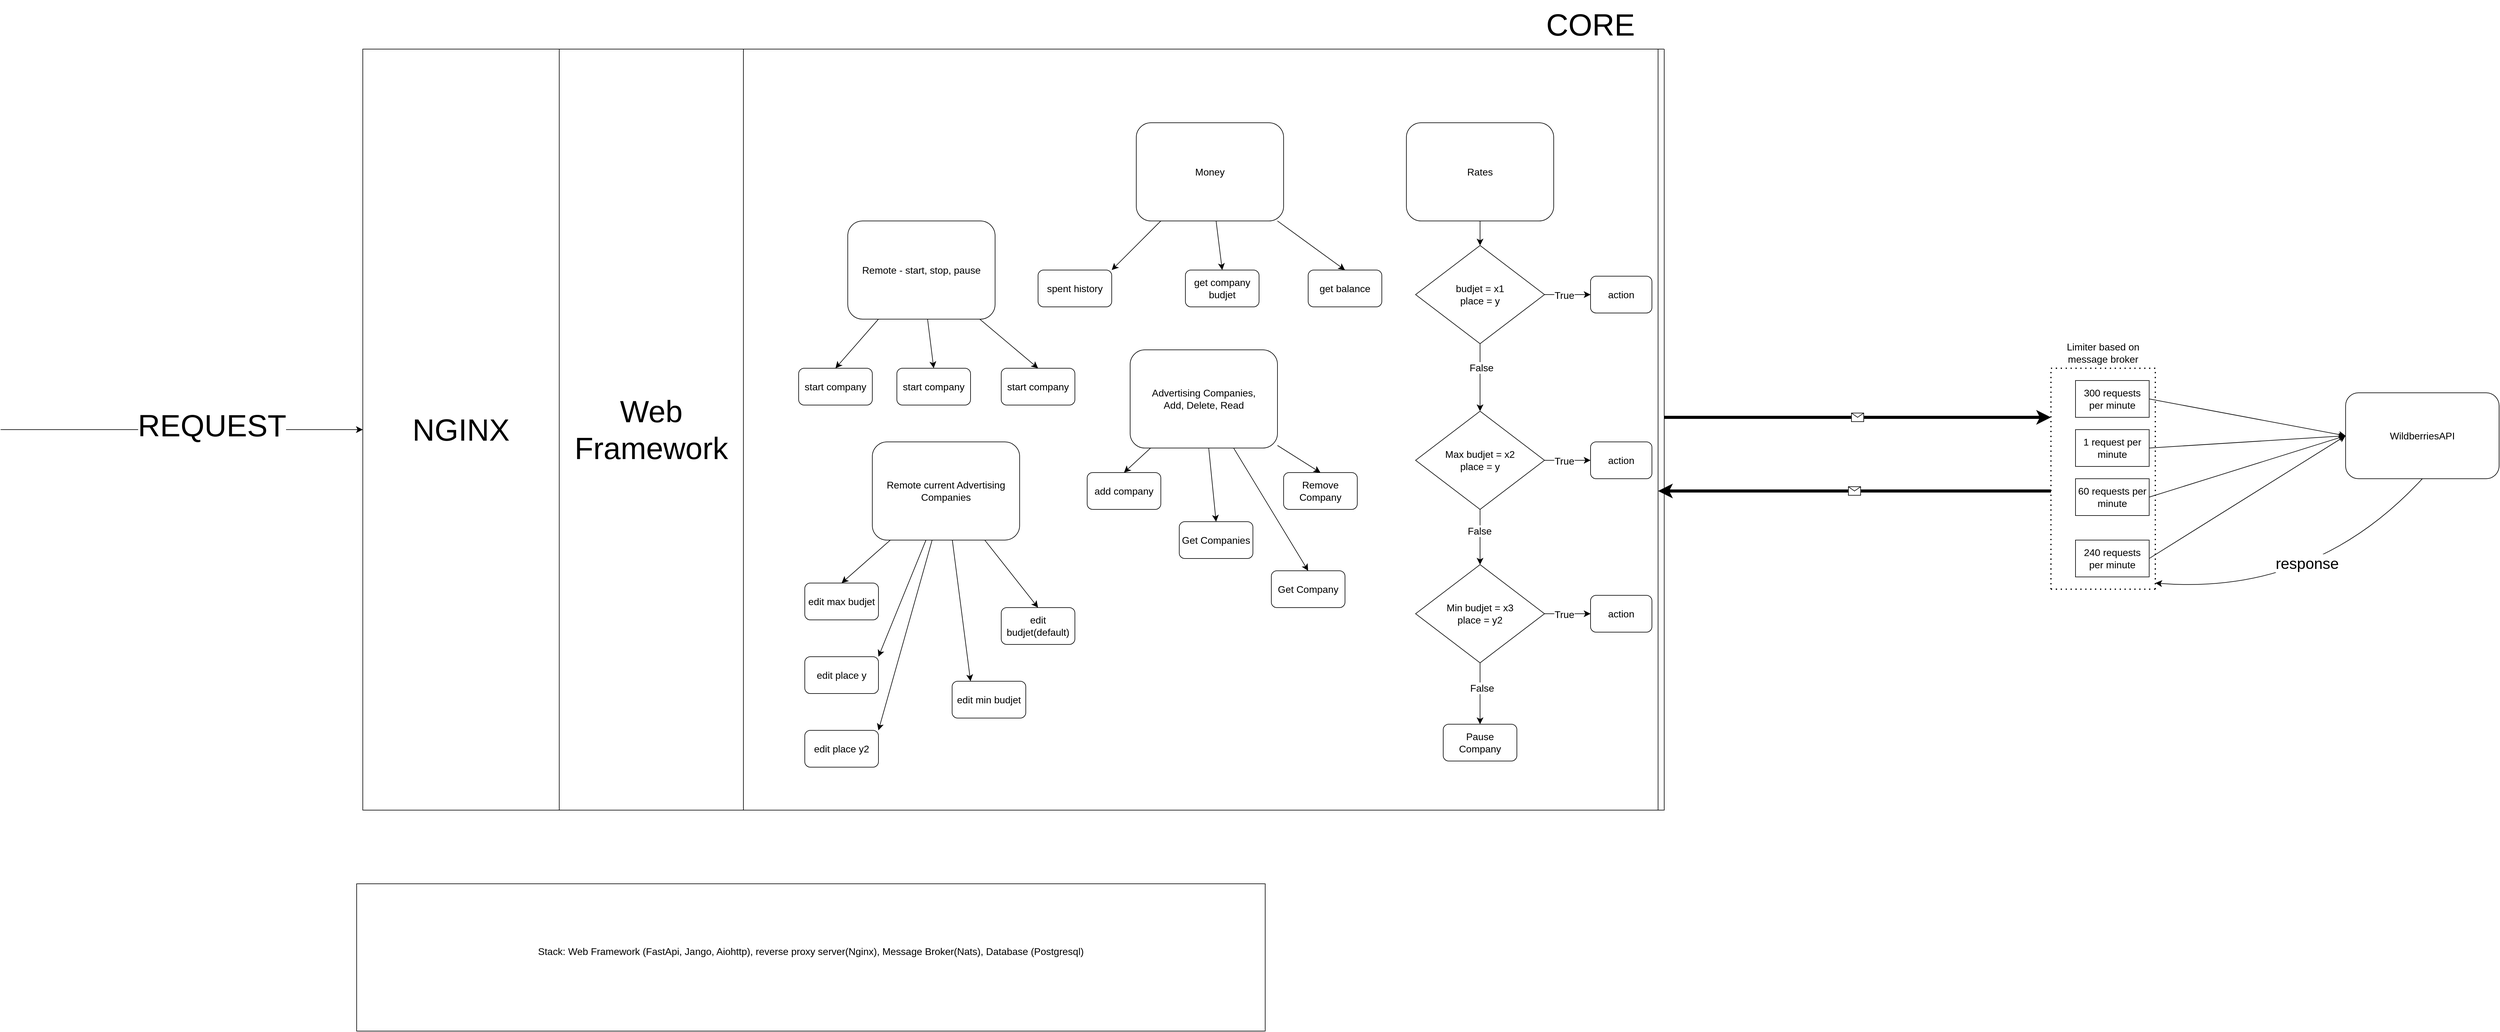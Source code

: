 <mxfile version="22.0.8" type="github">
  <diagram name="Страница — 1" id="iXpD3V6JB6Ld70vyuxYm">
    <mxGraphModel dx="5093" dy="1891" grid="1" gridSize="10" guides="1" tooltips="1" connect="1" arrows="1" fold="1" page="0" pageScale="1" pageWidth="827" pageHeight="1169" math="0" shadow="0">
      <root>
        <mxCell id="0" />
        <mxCell id="1" parent="0" />
        <mxCell id="WzQApt9gsSdg_tN_DDiw-106" style="edgeStyle=none;curved=1;rounded=0;orthogonalLoop=1;jettySize=auto;html=1;fontSize=12;startSize=8;endSize=8;exitX=0.5;exitY=1;exitDx=0;exitDy=0;" edge="1" parent="1" source="WzQApt9gsSdg_tN_DDiw-2">
          <mxGeometry relative="1" as="geometry">
            <mxPoint x="370" y="390" as="targetPoint" />
            <Array as="points">
              <mxPoint x="630" y="410" />
            </Array>
          </mxGeometry>
        </mxCell>
        <mxCell id="WzQApt9gsSdg_tN_DDiw-107" value="&lt;font style=&quot;font-size: 25px;&quot;&gt;response&lt;/font&gt;" style="edgeLabel;html=1;align=center;verticalAlign=middle;resizable=0;points=[];fontSize=16;" vertex="1" connectable="0" parent="WzQApt9gsSdg_tN_DDiw-106">
          <mxGeometry x="-0.119" y="-46" relative="1" as="geometry">
            <mxPoint as="offset" />
          </mxGeometry>
        </mxCell>
        <mxCell id="WzQApt9gsSdg_tN_DDiw-2" value="WildberriesAPI" style="rounded=1;whiteSpace=wrap;html=1;fontSize=16;" vertex="1" parent="1">
          <mxGeometry x="680" y="80" width="250" height="140" as="geometry" />
        </mxCell>
        <mxCell id="WzQApt9gsSdg_tN_DDiw-58" style="edgeStyle=none;curved=1;rounded=0;orthogonalLoop=1;jettySize=auto;html=1;entryX=0.5;entryY=0;entryDx=0;entryDy=0;fontSize=12;startSize=8;endSize=8;" edge="1" parent="1" source="WzQApt9gsSdg_tN_DDiw-3" target="WzQApt9gsSdg_tN_DDiw-57">
          <mxGeometry relative="1" as="geometry" />
        </mxCell>
        <mxCell id="WzQApt9gsSdg_tN_DDiw-60" style="edgeStyle=none;curved=1;rounded=0;orthogonalLoop=1;jettySize=auto;html=1;entryX=0.5;entryY=0;entryDx=0;entryDy=0;fontSize=12;startSize=8;endSize=8;" edge="1" parent="1" source="WzQApt9gsSdg_tN_DDiw-3" target="WzQApt9gsSdg_tN_DDiw-59">
          <mxGeometry relative="1" as="geometry" />
        </mxCell>
        <mxCell id="WzQApt9gsSdg_tN_DDiw-62" style="edgeStyle=none;curved=1;rounded=0;orthogonalLoop=1;jettySize=auto;html=1;entryX=0.5;entryY=0;entryDx=0;entryDy=0;fontSize=12;startSize=8;endSize=8;" edge="1" parent="1" source="WzQApt9gsSdg_tN_DDiw-3" target="WzQApt9gsSdg_tN_DDiw-61">
          <mxGeometry relative="1" as="geometry" />
        </mxCell>
        <mxCell id="WzQApt9gsSdg_tN_DDiw-64" style="edgeStyle=none;curved=1;rounded=0;orthogonalLoop=1;jettySize=auto;html=1;entryX=0.5;entryY=0;entryDx=0;entryDy=0;fontSize=12;startSize=8;endSize=8;" edge="1" parent="1" source="WzQApt9gsSdg_tN_DDiw-3" target="WzQApt9gsSdg_tN_DDiw-63">
          <mxGeometry relative="1" as="geometry" />
        </mxCell>
        <mxCell id="WzQApt9gsSdg_tN_DDiw-3" value="Advertising Companies,&lt;br&gt;Add, Delete, Read" style="rounded=1;whiteSpace=wrap;html=1;fontSize=16;" vertex="1" parent="1">
          <mxGeometry x="-1300" y="10" width="240" height="160" as="geometry" />
        </mxCell>
        <mxCell id="WzQApt9gsSdg_tN_DDiw-39" style="edgeStyle=none;curved=1;rounded=0;orthogonalLoop=1;jettySize=auto;html=1;entryX=0.5;entryY=0;entryDx=0;entryDy=0;fontSize=12;startSize=8;endSize=8;" edge="1" parent="1" source="WzQApt9gsSdg_tN_DDiw-17" target="WzQApt9gsSdg_tN_DDiw-38">
          <mxGeometry relative="1" as="geometry" />
        </mxCell>
        <mxCell id="WzQApt9gsSdg_tN_DDiw-17" value="Rates" style="rounded=1;whiteSpace=wrap;html=1;fontSize=16;" vertex="1" parent="1">
          <mxGeometry x="-850" y="-360" width="240" height="160" as="geometry" />
        </mxCell>
        <mxCell id="WzQApt9gsSdg_tN_DDiw-80" style="edgeStyle=none;curved=1;rounded=0;orthogonalLoop=1;jettySize=auto;html=1;entryX=0.5;entryY=0;entryDx=0;entryDy=0;fontSize=12;startSize=8;endSize=8;" edge="1" parent="1" source="WzQApt9gsSdg_tN_DDiw-18" target="WzQApt9gsSdg_tN_DDiw-79">
          <mxGeometry relative="1" as="geometry" />
        </mxCell>
        <mxCell id="WzQApt9gsSdg_tN_DDiw-83" style="edgeStyle=none;curved=1;rounded=0;orthogonalLoop=1;jettySize=auto;html=1;entryX=0.5;entryY=0;entryDx=0;entryDy=0;fontSize=12;startSize=8;endSize=8;" edge="1" parent="1" source="WzQApt9gsSdg_tN_DDiw-18" target="WzQApt9gsSdg_tN_DDiw-81">
          <mxGeometry relative="1" as="geometry" />
        </mxCell>
        <mxCell id="WzQApt9gsSdg_tN_DDiw-84" style="edgeStyle=none;curved=1;rounded=0;orthogonalLoop=1;jettySize=auto;html=1;entryX=0.5;entryY=0;entryDx=0;entryDy=0;fontSize=12;startSize=8;endSize=8;" edge="1" parent="1" source="WzQApt9gsSdg_tN_DDiw-18" target="WzQApt9gsSdg_tN_DDiw-82">
          <mxGeometry relative="1" as="geometry" />
        </mxCell>
        <mxCell id="WzQApt9gsSdg_tN_DDiw-18" value="Remote - start, stop, pause" style="rounded=1;whiteSpace=wrap;html=1;fontSize=16;" vertex="1" parent="1">
          <mxGeometry x="-1760" y="-200" width="240" height="160" as="geometry" />
        </mxCell>
        <mxCell id="WzQApt9gsSdg_tN_DDiw-74" style="edgeStyle=none;curved=1;rounded=0;orthogonalLoop=1;jettySize=auto;html=1;entryX=0.5;entryY=0;entryDx=0;entryDy=0;fontSize=12;startSize=8;endSize=8;" edge="1" parent="1" source="WzQApt9gsSdg_tN_DDiw-19" target="WzQApt9gsSdg_tN_DDiw-73">
          <mxGeometry relative="1" as="geometry" />
        </mxCell>
        <mxCell id="WzQApt9gsSdg_tN_DDiw-76" style="edgeStyle=none;curved=1;rounded=0;orthogonalLoop=1;jettySize=auto;html=1;entryX=0.5;entryY=0;entryDx=0;entryDy=0;fontSize=12;startSize=8;endSize=8;" edge="1" parent="1" source="WzQApt9gsSdg_tN_DDiw-19" target="WzQApt9gsSdg_tN_DDiw-75">
          <mxGeometry relative="1" as="geometry" />
        </mxCell>
        <mxCell id="WzQApt9gsSdg_tN_DDiw-78" style="edgeStyle=none;curved=1;rounded=0;orthogonalLoop=1;jettySize=auto;html=1;entryX=1;entryY=0;entryDx=0;entryDy=0;fontSize=12;startSize=8;endSize=8;" edge="1" parent="1" source="WzQApt9gsSdg_tN_DDiw-19" target="WzQApt9gsSdg_tN_DDiw-77">
          <mxGeometry relative="1" as="geometry" />
        </mxCell>
        <mxCell id="WzQApt9gsSdg_tN_DDiw-19" value="Money" style="rounded=1;whiteSpace=wrap;html=1;fontSize=16;" vertex="1" parent="1">
          <mxGeometry x="-1290" y="-360" width="240" height="160" as="geometry" />
        </mxCell>
        <mxCell id="WzQApt9gsSdg_tN_DDiw-86" style="edgeStyle=none;curved=1;rounded=0;orthogonalLoop=1;jettySize=auto;html=1;entryX=0.5;entryY=0;entryDx=0;entryDy=0;fontSize=12;startSize=8;endSize=8;" edge="1" parent="1" source="WzQApt9gsSdg_tN_DDiw-20" target="WzQApt9gsSdg_tN_DDiw-85">
          <mxGeometry relative="1" as="geometry" />
        </mxCell>
        <mxCell id="WzQApt9gsSdg_tN_DDiw-88" style="edgeStyle=none;curved=1;rounded=0;orthogonalLoop=1;jettySize=auto;html=1;entryX=1;entryY=0;entryDx=0;entryDy=0;fontSize=12;startSize=8;endSize=8;" edge="1" parent="1" source="WzQApt9gsSdg_tN_DDiw-20" target="WzQApt9gsSdg_tN_DDiw-87">
          <mxGeometry relative="1" as="geometry" />
        </mxCell>
        <mxCell id="WzQApt9gsSdg_tN_DDiw-90" style="edgeStyle=none;curved=1;rounded=0;orthogonalLoop=1;jettySize=auto;html=1;entryX=1;entryY=0;entryDx=0;entryDy=0;fontSize=12;startSize=8;endSize=8;" edge="1" parent="1" source="WzQApt9gsSdg_tN_DDiw-20" target="WzQApt9gsSdg_tN_DDiw-95">
          <mxGeometry relative="1" as="geometry">
            <mxPoint x="-1710" y="610" as="targetPoint" />
          </mxGeometry>
        </mxCell>
        <mxCell id="WzQApt9gsSdg_tN_DDiw-92" style="edgeStyle=none;curved=1;rounded=0;orthogonalLoop=1;jettySize=auto;html=1;entryX=0.5;entryY=0;entryDx=0;entryDy=0;fontSize=12;startSize=8;endSize=8;" edge="1" parent="1" source="WzQApt9gsSdg_tN_DDiw-20" target="WzQApt9gsSdg_tN_DDiw-91">
          <mxGeometry relative="1" as="geometry" />
        </mxCell>
        <mxCell id="WzQApt9gsSdg_tN_DDiw-94" style="edgeStyle=none;curved=1;rounded=0;orthogonalLoop=1;jettySize=auto;html=1;entryX=0.25;entryY=0;entryDx=0;entryDy=0;fontSize=12;startSize=8;endSize=8;" edge="1" parent="1" source="WzQApt9gsSdg_tN_DDiw-20" target="WzQApt9gsSdg_tN_DDiw-93">
          <mxGeometry relative="1" as="geometry" />
        </mxCell>
        <mxCell id="WzQApt9gsSdg_tN_DDiw-20" value="Remote current Advertising Companies" style="rounded=1;whiteSpace=wrap;html=1;fontSize=16;" vertex="1" parent="1">
          <mxGeometry x="-1720" y="160" width="240" height="160" as="geometry" />
        </mxCell>
        <mxCell id="WzQApt9gsSdg_tN_DDiw-23" style="edgeStyle=none;curved=1;rounded=0;orthogonalLoop=1;jettySize=auto;html=1;entryX=0;entryY=0.5;entryDx=0;entryDy=0;fontSize=12;startSize=8;endSize=8;exitX=1;exitY=0.5;exitDx=0;exitDy=0;" edge="1" parent="1" source="WzQApt9gsSdg_tN_DDiw-21" target="WzQApt9gsSdg_tN_DDiw-2">
          <mxGeometry relative="1" as="geometry" />
        </mxCell>
        <mxCell id="WzQApt9gsSdg_tN_DDiw-21" value="300 requests per minute" style="rounded=0;whiteSpace=wrap;html=1;fontSize=16;" vertex="1" parent="1">
          <mxGeometry x="240" y="60" width="120" height="60" as="geometry" />
        </mxCell>
        <mxCell id="WzQApt9gsSdg_tN_DDiw-24" style="edgeStyle=none;curved=1;rounded=0;orthogonalLoop=1;jettySize=auto;html=1;entryX=0;entryY=0.5;entryDx=0;entryDy=0;fontSize=12;startSize=8;endSize=8;exitX=1;exitY=0.5;exitDx=0;exitDy=0;" edge="1" parent="1" source="WzQApt9gsSdg_tN_DDiw-22" target="WzQApt9gsSdg_tN_DDiw-2">
          <mxGeometry relative="1" as="geometry" />
        </mxCell>
        <mxCell id="WzQApt9gsSdg_tN_DDiw-22" value="1 request per minute" style="rounded=0;whiteSpace=wrap;html=1;fontSize=16;" vertex="1" parent="1">
          <mxGeometry x="240" y="140" width="120" height="60" as="geometry" />
        </mxCell>
        <mxCell id="WzQApt9gsSdg_tN_DDiw-26" style="edgeStyle=none;curved=1;rounded=0;orthogonalLoop=1;jettySize=auto;html=1;entryX=0;entryY=0.5;entryDx=0;entryDy=0;fontSize=12;startSize=8;endSize=8;exitX=1;exitY=0.5;exitDx=0;exitDy=0;" edge="1" parent="1" source="WzQApt9gsSdg_tN_DDiw-25" target="WzQApt9gsSdg_tN_DDiw-2">
          <mxGeometry relative="1" as="geometry" />
        </mxCell>
        <mxCell id="WzQApt9gsSdg_tN_DDiw-25" value="60 requests per minute" style="rounded=0;whiteSpace=wrap;html=1;fontSize=16;" vertex="1" parent="1">
          <mxGeometry x="240" y="220" width="120" height="60" as="geometry" />
        </mxCell>
        <mxCell id="WzQApt9gsSdg_tN_DDiw-28" style="edgeStyle=none;curved=1;rounded=0;orthogonalLoop=1;jettySize=auto;html=1;entryX=0;entryY=0.5;entryDx=0;entryDy=0;fontSize=12;startSize=8;endSize=8;exitX=1;exitY=0.5;exitDx=0;exitDy=0;" edge="1" parent="1" source="WzQApt9gsSdg_tN_DDiw-27" target="WzQApt9gsSdg_tN_DDiw-2">
          <mxGeometry relative="1" as="geometry" />
        </mxCell>
        <mxCell id="WzQApt9gsSdg_tN_DDiw-27" value="240 requests per minute" style="rounded=0;whiteSpace=wrap;html=1;fontSize=16;" vertex="1" parent="1">
          <mxGeometry x="240" y="320" width="120" height="60" as="geometry" />
        </mxCell>
        <mxCell id="WzQApt9gsSdg_tN_DDiw-29" value="" style="endArrow=none;dashed=1;html=1;dashPattern=1 3;strokeWidth=2;rounded=0;fontSize=12;startSize=8;endSize=8;curved=1;" edge="1" parent="1">
          <mxGeometry width="50" height="50" relative="1" as="geometry">
            <mxPoint x="200" y="40" as="sourcePoint" />
            <mxPoint x="370" y="40" as="targetPoint" />
          </mxGeometry>
        </mxCell>
        <mxCell id="WzQApt9gsSdg_tN_DDiw-30" value="" style="endArrow=none;dashed=1;html=1;dashPattern=1 3;strokeWidth=2;rounded=0;fontSize=12;startSize=8;endSize=8;curved=1;" edge="1" parent="1">
          <mxGeometry width="50" height="50" relative="1" as="geometry">
            <mxPoint x="200" y="400" as="sourcePoint" />
            <mxPoint x="370" y="400" as="targetPoint" />
          </mxGeometry>
        </mxCell>
        <mxCell id="WzQApt9gsSdg_tN_DDiw-31" value="" style="endArrow=none;dashed=1;html=1;dashPattern=1 3;strokeWidth=2;rounded=0;fontSize=12;startSize=8;endSize=8;curved=1;" edge="1" parent="1">
          <mxGeometry width="50" height="50" relative="1" as="geometry">
            <mxPoint x="200" y="400" as="sourcePoint" />
            <mxPoint x="200" y="40" as="targetPoint" />
          </mxGeometry>
        </mxCell>
        <mxCell id="WzQApt9gsSdg_tN_DDiw-32" value="" style="endArrow=none;dashed=1;html=1;dashPattern=1 3;strokeWidth=2;rounded=0;fontSize=12;startSize=8;endSize=8;curved=1;" edge="1" parent="1">
          <mxGeometry width="50" height="50" relative="1" as="geometry">
            <mxPoint x="370" y="400" as="sourcePoint" />
            <mxPoint x="370" y="40" as="targetPoint" />
          </mxGeometry>
        </mxCell>
        <mxCell id="WzQApt9gsSdg_tN_DDiw-42" style="edgeStyle=none;curved=1;rounded=0;orthogonalLoop=1;jettySize=auto;html=1;fontSize=12;startSize=8;endSize=8;" edge="1" parent="1" source="WzQApt9gsSdg_tN_DDiw-38">
          <mxGeometry relative="1" as="geometry">
            <mxPoint x="-730" y="110" as="targetPoint" />
          </mxGeometry>
        </mxCell>
        <mxCell id="WzQApt9gsSdg_tN_DDiw-43" value="False" style="edgeLabel;html=1;align=center;verticalAlign=middle;resizable=0;points=[];fontSize=16;" vertex="1" connectable="0" parent="WzQApt9gsSdg_tN_DDiw-42">
          <mxGeometry x="-0.291" y="2" relative="1" as="geometry">
            <mxPoint as="offset" />
          </mxGeometry>
        </mxCell>
        <mxCell id="WzQApt9gsSdg_tN_DDiw-38" value="budjet = x1&lt;br&gt;place = y" style="rhombus;whiteSpace=wrap;html=1;fontSize=16;" vertex="1" parent="1">
          <mxGeometry x="-835" y="-160" width="210" height="160" as="geometry" />
        </mxCell>
        <mxCell id="WzQApt9gsSdg_tN_DDiw-47" style="edgeStyle=none;curved=1;rounded=0;orthogonalLoop=1;jettySize=auto;html=1;fontSize=12;startSize=8;endSize=8;" edge="1" parent="1" source="WzQApt9gsSdg_tN_DDiw-44">
          <mxGeometry relative="1" as="geometry">
            <mxPoint x="-730" y="360" as="targetPoint" />
          </mxGeometry>
        </mxCell>
        <mxCell id="WzQApt9gsSdg_tN_DDiw-55" value="False" style="edgeLabel;html=1;align=center;verticalAlign=middle;resizable=0;points=[];fontSize=16;" vertex="1" connectable="0" parent="WzQApt9gsSdg_tN_DDiw-47">
          <mxGeometry x="-0.223" y="-1" relative="1" as="geometry">
            <mxPoint as="offset" />
          </mxGeometry>
        </mxCell>
        <mxCell id="WzQApt9gsSdg_tN_DDiw-44" value="Max budjet = x2&lt;br&gt;place = y" style="rhombus;whiteSpace=wrap;html=1;fontSize=16;" vertex="1" parent="1">
          <mxGeometry x="-835" y="110" width="210" height="160" as="geometry" />
        </mxCell>
        <mxCell id="WzQApt9gsSdg_tN_DDiw-51" style="edgeStyle=none;curved=1;rounded=0;orthogonalLoop=1;jettySize=auto;html=1;fontSize=12;startSize=8;endSize=8;entryX=0.5;entryY=0;entryDx=0;entryDy=0;" edge="1" parent="1" source="WzQApt9gsSdg_tN_DDiw-48" target="WzQApt9gsSdg_tN_DDiw-53">
          <mxGeometry relative="1" as="geometry">
            <mxPoint x="-730" y="610.0" as="targetPoint" />
          </mxGeometry>
        </mxCell>
        <mxCell id="WzQApt9gsSdg_tN_DDiw-52" value="False" style="edgeLabel;html=1;align=center;verticalAlign=middle;resizable=0;points=[];fontSize=16;" vertex="1" connectable="0" parent="WzQApt9gsSdg_tN_DDiw-51">
          <mxGeometry x="-0.193" y="3" relative="1" as="geometry">
            <mxPoint as="offset" />
          </mxGeometry>
        </mxCell>
        <mxCell id="WzQApt9gsSdg_tN_DDiw-48" value="Min budjet = x3&lt;br&gt;place = y2" style="rhombus;whiteSpace=wrap;html=1;fontSize=16;" vertex="1" parent="1">
          <mxGeometry x="-835" y="360" width="210" height="160" as="geometry" />
        </mxCell>
        <mxCell id="WzQApt9gsSdg_tN_DDiw-53" value="Pause Company" style="rounded=1;whiteSpace=wrap;html=1;fontSize=16;" vertex="1" parent="1">
          <mxGeometry x="-790" y="620" width="120" height="60" as="geometry" />
        </mxCell>
        <mxCell id="WzQApt9gsSdg_tN_DDiw-56" value="Limiter based on message broker" style="text;html=1;strokeColor=none;fillColor=none;align=center;verticalAlign=middle;whiteSpace=wrap;rounded=0;fontSize=16;" vertex="1" parent="1">
          <mxGeometry x="200" y="-10" width="170" height="50" as="geometry" />
        </mxCell>
        <mxCell id="WzQApt9gsSdg_tN_DDiw-57" value="add company" style="rounded=1;whiteSpace=wrap;html=1;fontSize=16;" vertex="1" parent="1">
          <mxGeometry x="-1370" y="210" width="120" height="60" as="geometry" />
        </mxCell>
        <mxCell id="WzQApt9gsSdg_tN_DDiw-59" value="Remove Company" style="rounded=1;whiteSpace=wrap;html=1;fontSize=16;" vertex="1" parent="1">
          <mxGeometry x="-1050" y="210" width="120" height="60" as="geometry" />
        </mxCell>
        <mxCell id="WzQApt9gsSdg_tN_DDiw-61" value="Get Companies" style="rounded=1;whiteSpace=wrap;html=1;fontSize=16;" vertex="1" parent="1">
          <mxGeometry x="-1220" y="290" width="120" height="60" as="geometry" />
        </mxCell>
        <mxCell id="WzQApt9gsSdg_tN_DDiw-63" value="Get Company" style="rounded=1;whiteSpace=wrap;html=1;fontSize=16;" vertex="1" parent="1">
          <mxGeometry x="-1070" y="370" width="120" height="60" as="geometry" />
        </mxCell>
        <mxCell id="WzQApt9gsSdg_tN_DDiw-73" value="get balance" style="rounded=1;whiteSpace=wrap;html=1;fontSize=16;" vertex="1" parent="1">
          <mxGeometry x="-1010" y="-120" width="120" height="60" as="geometry" />
        </mxCell>
        <mxCell id="WzQApt9gsSdg_tN_DDiw-75" value="get company budjet" style="rounded=1;whiteSpace=wrap;html=1;fontSize=16;" vertex="1" parent="1">
          <mxGeometry x="-1210" y="-120" width="120" height="60" as="geometry" />
        </mxCell>
        <mxCell id="WzQApt9gsSdg_tN_DDiw-77" value="spent history" style="rounded=1;whiteSpace=wrap;html=1;fontSize=16;" vertex="1" parent="1">
          <mxGeometry x="-1450" y="-120" width="120" height="60" as="geometry" />
        </mxCell>
        <mxCell id="WzQApt9gsSdg_tN_DDiw-79" value="start company" style="rounded=1;whiteSpace=wrap;html=1;fontSize=16;" vertex="1" parent="1">
          <mxGeometry x="-1840" y="40" width="120" height="60" as="geometry" />
        </mxCell>
        <mxCell id="WzQApt9gsSdg_tN_DDiw-81" value="start company" style="rounded=1;whiteSpace=wrap;html=1;fontSize=16;" vertex="1" parent="1">
          <mxGeometry x="-1680" y="40" width="120" height="60" as="geometry" />
        </mxCell>
        <mxCell id="WzQApt9gsSdg_tN_DDiw-82" value="start company" style="rounded=1;whiteSpace=wrap;html=1;fontSize=16;" vertex="1" parent="1">
          <mxGeometry x="-1510" y="40" width="120" height="60" as="geometry" />
        </mxCell>
        <mxCell id="WzQApt9gsSdg_tN_DDiw-85" value="edit max budjet" style="rounded=1;whiteSpace=wrap;html=1;fontSize=16;" vertex="1" parent="1">
          <mxGeometry x="-1830" y="390" width="120" height="60" as="geometry" />
        </mxCell>
        <mxCell id="WzQApt9gsSdg_tN_DDiw-87" value="edit place y" style="rounded=1;whiteSpace=wrap;html=1;fontSize=16;" vertex="1" parent="1">
          <mxGeometry x="-1830" y="510" width="120" height="60" as="geometry" />
        </mxCell>
        <mxCell id="WzQApt9gsSdg_tN_DDiw-91" value="edit budjet(default)" style="rounded=1;whiteSpace=wrap;html=1;fontSize=16;" vertex="1" parent="1">
          <mxGeometry x="-1510" y="430" width="120" height="60" as="geometry" />
        </mxCell>
        <mxCell id="WzQApt9gsSdg_tN_DDiw-93" value="edit min budjet" style="rounded=1;whiteSpace=wrap;html=1;fontSize=16;" vertex="1" parent="1">
          <mxGeometry x="-1590" y="550" width="120" height="60" as="geometry" />
        </mxCell>
        <mxCell id="WzQApt9gsSdg_tN_DDiw-95" value="edit place y2" style="rounded=1;whiteSpace=wrap;html=1;fontSize=16;" vertex="1" parent="1">
          <mxGeometry x="-1830" y="630" width="120" height="60" as="geometry" />
        </mxCell>
        <mxCell id="WzQApt9gsSdg_tN_DDiw-96" value="" style="endArrow=none;html=1;rounded=0;fontSize=12;startSize=8;endSize=8;curved=1;" edge="1" parent="1">
          <mxGeometry width="50" height="50" relative="1" as="geometry">
            <mxPoint x="-440" y="760" as="sourcePoint" />
            <mxPoint x="-440" y="-480" as="targetPoint" />
          </mxGeometry>
        </mxCell>
        <mxCell id="WzQApt9gsSdg_tN_DDiw-97" value="&lt;font style=&quot;font-size: 50px;&quot;&gt;CORE&lt;/font&gt;" style="text;html=1;strokeColor=none;fillColor=none;align=center;verticalAlign=middle;whiteSpace=wrap;rounded=0;fontSize=16;" vertex="1" parent="1">
          <mxGeometry x="-660" y="-560" width="220" height="80" as="geometry" />
        </mxCell>
        <mxCell id="WzQApt9gsSdg_tN_DDiw-98" value="" style="endArrow=classic;html=1;rounded=0;fontSize=12;startSize=8;endSize=8;curved=1;strokeWidth=5;" edge="1" parent="1">
          <mxGeometry relative="1" as="geometry">
            <mxPoint x="-430" y="120" as="sourcePoint" />
            <mxPoint x="200" y="120" as="targetPoint" />
          </mxGeometry>
        </mxCell>
        <mxCell id="WzQApt9gsSdg_tN_DDiw-99" value="" style="shape=message;html=1;outlineConnect=0;fontSize=16;" vertex="1" parent="WzQApt9gsSdg_tN_DDiw-98">
          <mxGeometry width="20" height="14" relative="1" as="geometry">
            <mxPoint x="-10" y="-7" as="offset" />
          </mxGeometry>
        </mxCell>
        <mxCell id="WzQApt9gsSdg_tN_DDiw-101" value="" style="endArrow=classic;html=1;rounded=0;fontSize=12;startSize=8;endSize=8;curved=1;strokeWidth=5;" edge="1" parent="1">
          <mxGeometry relative="1" as="geometry">
            <mxPoint x="200" y="240" as="sourcePoint" />
            <mxPoint x="-440" y="240" as="targetPoint" />
          </mxGeometry>
        </mxCell>
        <mxCell id="WzQApt9gsSdg_tN_DDiw-102" value="" style="shape=message;html=1;outlineConnect=0;fontSize=16;" vertex="1" parent="WzQApt9gsSdg_tN_DDiw-101">
          <mxGeometry width="20" height="14" relative="1" as="geometry">
            <mxPoint x="-10" y="-7" as="offset" />
          </mxGeometry>
        </mxCell>
        <mxCell id="WzQApt9gsSdg_tN_DDiw-109" value="" style="swimlane;startSize=0;fontSize=16;" vertex="1" parent="1">
          <mxGeometry x="-1930" y="-480" width="1500" height="1240" as="geometry" />
        </mxCell>
        <mxCell id="WzQApt9gsSdg_tN_DDiw-122" value="action" style="rounded=1;whiteSpace=wrap;html=1;fontSize=16;" vertex="1" parent="WzQApt9gsSdg_tN_DDiw-109">
          <mxGeometry x="1380" y="370" width="100" height="60" as="geometry" />
        </mxCell>
        <mxCell id="WzQApt9gsSdg_tN_DDiw-123" value="action" style="rounded=1;whiteSpace=wrap;html=1;fontSize=16;" vertex="1" parent="WzQApt9gsSdg_tN_DDiw-109">
          <mxGeometry x="1380" y="640" width="100" height="60" as="geometry" />
        </mxCell>
        <mxCell id="WzQApt9gsSdg_tN_DDiw-124" value="" style="endArrow=classic;html=1;rounded=0;fontSize=12;startSize=8;endSize=8;curved=1;exitX=1;exitY=0.5;exitDx=0;exitDy=0;" edge="1" parent="WzQApt9gsSdg_tN_DDiw-109">
          <mxGeometry width="50" height="50" relative="1" as="geometry">
            <mxPoint x="1305" y="670" as="sourcePoint" />
            <mxPoint x="1380" y="670" as="targetPoint" />
          </mxGeometry>
        </mxCell>
        <mxCell id="WzQApt9gsSdg_tN_DDiw-125" value="True" style="edgeLabel;html=1;align=center;verticalAlign=middle;resizable=0;points=[];fontSize=16;" vertex="1" connectable="0" parent="WzQApt9gsSdg_tN_DDiw-124">
          <mxGeometry x="-0.156" y="-1" relative="1" as="geometry">
            <mxPoint as="offset" />
          </mxGeometry>
        </mxCell>
        <mxCell id="WzQApt9gsSdg_tN_DDiw-126" value="action" style="rounded=1;whiteSpace=wrap;html=1;fontSize=16;" vertex="1" parent="WzQApt9gsSdg_tN_DDiw-109">
          <mxGeometry x="1380" y="890" width="100" height="60" as="geometry" />
        </mxCell>
        <mxCell id="WzQApt9gsSdg_tN_DDiw-127" value="" style="endArrow=classic;html=1;rounded=0;fontSize=12;startSize=8;endSize=8;curved=1;exitX=1;exitY=0.5;exitDx=0;exitDy=0;" edge="1" parent="WzQApt9gsSdg_tN_DDiw-109">
          <mxGeometry width="50" height="50" relative="1" as="geometry">
            <mxPoint x="1305" y="920" as="sourcePoint" />
            <mxPoint x="1380" y="920" as="targetPoint" />
          </mxGeometry>
        </mxCell>
        <mxCell id="WzQApt9gsSdg_tN_DDiw-128" value="True" style="edgeLabel;html=1;align=center;verticalAlign=middle;resizable=0;points=[];fontSize=16;" vertex="1" connectable="0" parent="WzQApt9gsSdg_tN_DDiw-127">
          <mxGeometry x="-0.156" y="-1" relative="1" as="geometry">
            <mxPoint as="offset" />
          </mxGeometry>
        </mxCell>
        <mxCell id="WzQApt9gsSdg_tN_DDiw-111" value="&lt;font style=&quot;font-size: 50px;&quot;&gt;Web&lt;br&gt;Framework&lt;/font&gt;" style="rounded=0;whiteSpace=wrap;html=1;fontSize=16;" vertex="1" parent="1">
          <mxGeometry x="-2230" y="-480" width="300" height="1240" as="geometry" />
        </mxCell>
        <mxCell id="WzQApt9gsSdg_tN_DDiw-112" value="&lt;font style=&quot;font-size: 50px;&quot;&gt;NGINX&lt;/font&gt;" style="rounded=0;whiteSpace=wrap;html=1;fontSize=16;" vertex="1" parent="1">
          <mxGeometry x="-2550" y="-480" width="320" height="1240" as="geometry" />
        </mxCell>
        <mxCell id="WzQApt9gsSdg_tN_DDiw-113" value="" style="endArrow=classic;html=1;rounded=0;fontSize=12;startSize=8;endSize=8;curved=1;entryX=0;entryY=0.5;entryDx=0;entryDy=0;" edge="1" parent="1" target="WzQApt9gsSdg_tN_DDiw-112">
          <mxGeometry width="50" height="50" relative="1" as="geometry">
            <mxPoint x="-3140" y="140" as="sourcePoint" />
            <mxPoint x="-3090" y="90" as="targetPoint" />
          </mxGeometry>
        </mxCell>
        <mxCell id="WzQApt9gsSdg_tN_DDiw-114" value="&lt;font style=&quot;font-size: 50px;&quot;&gt;REQUEST&lt;/font&gt;" style="edgeLabel;html=1;align=center;verticalAlign=middle;resizable=0;points=[];fontSize=16;" vertex="1" connectable="0" parent="WzQApt9gsSdg_tN_DDiw-113">
          <mxGeometry x="0.166" y="7" relative="1" as="geometry">
            <mxPoint as="offset" />
          </mxGeometry>
        </mxCell>
        <mxCell id="WzQApt9gsSdg_tN_DDiw-116" value="&lt;font style=&quot;font-size: 16px;&quot;&gt;Stack: Web Framework (FastApi, Jango, Aiohttp), reverse proxy server(Nginx), Message Broker(Nats), Database (Postgresql)&lt;br&gt;&lt;br&gt;&lt;/font&gt;" style="rounded=0;whiteSpace=wrap;html=1;fontSize=16;" vertex="1" parent="1">
          <mxGeometry x="-2560" y="880" width="1480" height="240" as="geometry" />
        </mxCell>
        <mxCell id="WzQApt9gsSdg_tN_DDiw-120" value="" style="endArrow=classic;html=1;rounded=0;fontSize=12;startSize=8;endSize=8;curved=1;exitX=1;exitY=0.5;exitDx=0;exitDy=0;" edge="1" parent="1" source="WzQApt9gsSdg_tN_DDiw-38">
          <mxGeometry width="50" height="50" relative="1" as="geometry">
            <mxPoint x="-550" y="-80" as="sourcePoint" />
            <mxPoint x="-550" y="-80" as="targetPoint" />
          </mxGeometry>
        </mxCell>
        <mxCell id="WzQApt9gsSdg_tN_DDiw-121" value="True" style="edgeLabel;html=1;align=center;verticalAlign=middle;resizable=0;points=[];fontSize=16;" vertex="1" connectable="0" parent="WzQApt9gsSdg_tN_DDiw-120">
          <mxGeometry x="-0.156" y="-1" relative="1" as="geometry">
            <mxPoint as="offset" />
          </mxGeometry>
        </mxCell>
      </root>
    </mxGraphModel>
  </diagram>
</mxfile>
